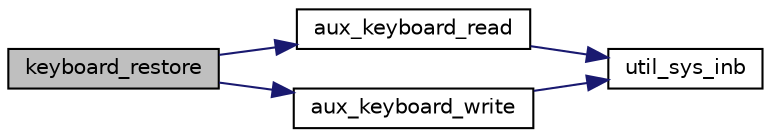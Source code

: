 digraph "keyboard_restore"
{
 // LATEX_PDF_SIZE
  edge [fontname="Helvetica",fontsize="10",labelfontname="Helvetica",labelfontsize="10"];
  node [fontname="Helvetica",fontsize="10",shape=record];
  rankdir="LR";
  Node1 [label="keyboard_restore",height=0.2,width=0.4,color="black", fillcolor="grey75", style="filled", fontcolor="black",tooltip="Restores the Keyboard configuration by enabling interrupts."];
  Node1 -> Node2 [color="midnightblue",fontsize="10",style="solid",fontname="Helvetica"];
  Node2 [label="aux_keyboard_read",height=0.2,width=0.4,color="black", fillcolor="white", style="filled",URL="$keyboard_8c.html#a8dbcd66b0e7cbac6b890b2b993102f38",tooltip="Reads a byte from a specified port."];
  Node2 -> Node3 [color="midnightblue",fontsize="10",style="solid",fontname="Helvetica"];
  Node3 [label="util_sys_inb",height=0.2,width=0.4,color="black", fillcolor="white", style="filled",URL="$utils_8c.html#a79a031a8611f5b2d6afa4158e92b0fb4",tooltip=" "];
  Node1 -> Node4 [color="midnightblue",fontsize="10",style="solid",fontname="Helvetica"];
  Node4 [label="aux_keyboard_write",height=0.2,width=0.4,color="black", fillcolor="white", style="filled",URL="$keyboard_8c.html#ac3c92b523a1d9f6afa9f0d8b60d26c92",tooltip="Writes a command byte to a specified port."];
  Node4 -> Node3 [color="midnightblue",fontsize="10",style="solid",fontname="Helvetica"];
}
